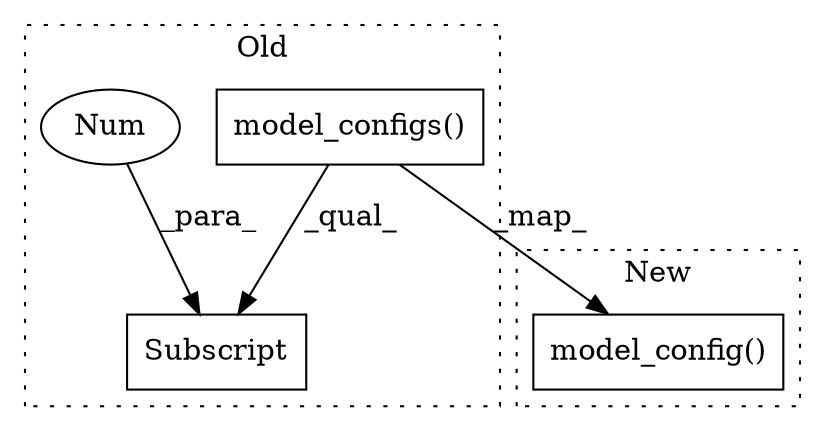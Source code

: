 digraph G {
subgraph cluster0 {
1 [label="model_configs()" a="75" s="12836" l="26" shape="box"];
3 [label="Subscript" a="63" s="12836,0" l="29,0" shape="box"];
4 [label="Num" a="76" s="12863" l="1" shape="ellipse"];
label = "Old";
style="dotted";
}
subgraph cluster1 {
2 [label="model_config()" a="75" s="12440" l="25" shape="box"];
label = "New";
style="dotted";
}
1 -> 2 [label="_map_"];
1 -> 3 [label="_qual_"];
4 -> 3 [label="_para_"];
}